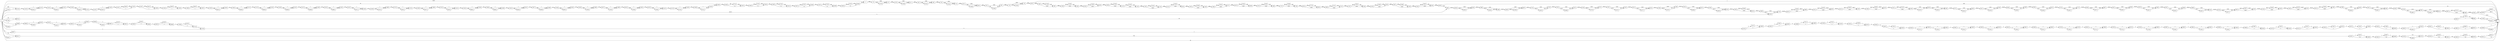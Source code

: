 digraph {
	graph [rankdir=LR]
	node [shape=rectangle]
	2 -> 83 [label=2869]
	83 -> 107 [label=2560]
	83 -> 47276 [label=309]
	107 -> 290 [label=2869]
	290 -> 311 [label=2560]
	290 -> 47296 [label=309]
	311 -> 455 [label=2869]
	455 -> 482 [label=2560]
	455 -> 47322 [label=309]
	482 -> 553 [label=2869]
	553 -> 574 [label=2560]
	553 -> 47342 [label=309]
	574 -> 601 [label=2869]
	601 -> 640 [label=2560]
	601 -> 47380 [label=309]
	640 -> 670 [label=2869]
	670 -> 691 [label=2560]
	670 -> 47400 [label=309]
	691 -> 724 [label=2869]
	724 -> 745 [label=2560]
	724 -> 47420 [label=309]
	745 -> 899 [label=2869]
	899 -> 1 [label=1]
	899 -> 969 [label=2868]
	969 -> 990 [label=2559]
	969 -> 47440 [label=309]
	990 -> 1038 [label=2868]
	1038 -> 1059 [label=2559]
	1038 -> 47460 [label=309]
	1059 -> 1062 [label=2868]
	1062 -> 1083 [label=2559]
	1062 -> 47480 [label=309]
	1083 -> 1098 [label=2868]
	1098 -> 1119 [label=2559]
	1098 -> 47500 [label=309]
	1119 -> 1140 [label=2559]
	1119 -> 47520 [label=309]
	1140 -> 1203 [label=2868]
	1203 -> 1224 [label=2559]
	1203 -> 47540 [label=309]
	1224 -> 1341 [label=2868]
	1341 -> 1362 [label=2559]
	1341 -> 47560 [label=309]
	1362 -> 1503 [label=2868]
	1503 -> 1548 [label=2559]
	1503 -> 47604 [label=309]
	1548 -> 1596 [label=2868]
	1596 -> 1617 [label=2559]
	1596 -> 47624 [label=309]
	1617 -> 1647 [label=2868]
	1647 -> 1668 [label=2559]
	1647 -> 47644 [label=309]
	1668 -> 1674 [label=2868]
	1674 -> 1698 [label=2559]
	1674 -> 47667 [label=309]
	1698 -> 1757 [label=2868]
	1757 -> 1789 [label=2559]
	1757 -> 47698 [label=309]
	1789 -> 2061 [label=2868]
	2061 -> 2082 [label=2559]
	2061 -> 47718 [label=309]
	2082 -> 2088 [label=2868]
	2088 -> 2122 [label=2559]
	2088 -> 47751 [label=309]
	2122 -> 2187 [label=2868]
	2187 -> 2238 [label=2559]
	2187 -> 47801 [label=309]
	2238 -> 2259 [label=2868]
	2259 -> 2304 [label=2559]
	2259 -> 47845 [label=309]
	2304 -> 2307 [label=2868]
	2307 -> 2328 [label=2559]
	2307 -> 47865 [label=309]
	2328 -> 2529 [label=2868]
	2529 -> 2562 [label=2559]
	2529 -> 47897 [label=309]
	2562 -> 2609 [label=2868]
	2609 -> 1 [label=309]
	2609 -> 2681 [label=2559]
	2681 -> 2805 [label=39132]
	2805 -> 2826 [label=2559]
	2805 -> 42610 [label=36573]
	2826 -> 2969 [label=39132]
	2969 -> 2990 [label=2559]
	2969 -> 42630 [label=36573]
	2990 -> 3066 [label=39132]
	3066 -> 3087 [label=2559]
	3066 -> 42650 [label=36573]
	3087 -> 3132 [label=39132]
	3132 -> 3153 [label=2559]
	3132 -> 42670 [label=36573]
	3153 -> 3192 [label=39132]
	3192 -> 3213 [label=2559]
	3192 -> 42690 [label=36573]
	3213 -> 3236 [label=39132]
	3236 -> 3257 [label=2559]
	3236 -> 42710 [label=36573]
	3257 -> 3267 [label=39132]
	3267 -> 3315 [label=2559]
	3267 -> 42757 [label=36573]
	3315 -> 3321 [label=39132]
	3321 -> 3342 [label=2559]
	3321 -> 42777 [label=36573]
	3342 -> 3384 [label=39132]
	3384 -> 3405 [label=2559]
	3384 -> 42797 [label=36573]
	3405 -> 3414 [label=39132]
	3414 -> 3474 [label=2559]
	3414 -> 42856 [label=36573]
	3474 -> 3495 [label=39132]
	3495 -> 3518 [label=2559]
	3495 -> 42878 [label=36573]
	3518 -> 3549 [label=39132]
	3549 -> 3576 [label=2559]
	3549 -> 42904 [label=36573]
	3576 -> 3699 [label=39132]
	3699 -> 3734 [label=2559]
	3699 -> 42919 [label=36573]
	3734 -> 3847 [label=39136]
	3847 -> 3868 [label=2563]
	3847 -> 42958 [label=36573]
	3868 -> 4072 [label=39136]
	4072 -> 4093 [label=2559]
	4072 -> 42978 [label=36577]
	4093 -> 4101 [label=39136]
	4101 -> 4159 [label=2559]
	4101 -> 43035 [label=36577]
	4159 -> 4188 [label=39136]
	4188 -> 4218 [label=2559]
	4188 -> 43064 [label=36577]
	4218 -> 4221 [label=39136]
	4221 -> 4293 [label=2559]
	4221 -> 43135 [label=36577]
	4293 -> 4326 [label=2559]
	4293 -> 43167 [label=36577]
	4326 -> 4362 [label=2559]
	4326 -> 43202 [label=36577]
	4362 -> 4371 [label=39136]
	4371 -> 4392 [label=2559]
	4371 -> 43222 [label=36577]
	4392 -> 4527 [label=39136]
	4527 -> 4559 [label=2559]
	4527 -> 43253 [label=36577]
	4559 -> 4566 [label=39136]
	4566 -> 4596 [label=2559]
	4566 -> 43282 [label=36577]
	4596 -> 4654 [label=39136]
	4654 -> 4675 [label=2559]
	4654 -> 43303 [label=36577]
	4675 -> 4718 [label=39136]
	4718 -> 4773 [label=2559]
	4718 -> 43357 [label=36577]
	4773 -> 4836 [label=39136]
	4836 -> 4857 [label=2559]
	4836 -> 43377 [label=36577]
	4857 -> 4872 [label=39136]
	4872 -> 4893 [label=2559]
	4872 -> 43397 [label=36577]
	4893 -> 4923 [label=39136]
	4923 -> 4944 [label=2559]
	4923 -> 43417 [label=36577]
	4944 -> 4947 [label=39136]
	4947 -> 4968 [label=2559]
	4947 -> 43437 [label=36577]
	4968 -> 4998 [label=39136]
	4998 -> 5019 [label=2559]
	4998 -> 43457 [label=36577]
	5019 -> 5034 [label=39136]
	5034 -> 5055 [label=2559]
	5034 -> 43477 [label=36577]
	5055 -> 5076 [label=2559]
	5055 -> 43497 [label=36577]
	5076 -> 5100 [label=39136]
	5100 -> 5160 [label=2559]
	5100 -> 43556 [label=36577]
	5160 -> 5199 [label=39136]
	5199 -> 5220 [label=2559]
	5199 -> 43576 [label=36577]
	5220 -> 5361 [label=39136]
	5361 -> 5382 [label=2559]
	5361 -> 43596 [label=36577]
	5382 -> 5388 [label=39136]
	5388 -> 5409 [label=2559]
	5388 -> 43616 [label=36577]
	5409 -> 5451 [label=39136]
	5451 -> 5483 [label=2559]
	5451 -> 43647 [label=36577]
	5483 -> 5560 [label=39136]
	5560 -> 1 [label=40]
	5560 -> 5780 [label=39096]
	5780 -> 5801 [label=2519]
	5780 -> 43667 [label=36577]
	5801 -> 5822 [label=2519]
	5801 -> 43687 [label=36577]
	5822 -> 5867 [label=39096]
	5867 -> 5896 [label=2519]
	5867 -> 43715 [label=36577]
	5896 -> 5982 [label=39096]
	5982 -> 1 [label=2519]
	5982 -> 46393 [label=36577]
	7640 -> 7641 [label=1]
	7641 -> 8839 [label=50]
	8839 -> 8860 [label=1]
	8839 -> 17964 [label=49]
	8860 -> 11963 [label=50]
	11963 -> 1 [label=1]
	11963 -> 19622 [label=49]
	17964 -> 8860 [label=49]
	19622 -> 1 [label=49]
	21332 -> 21333 [label=1]
	21333 -> 21453 [label=310]
	21453 -> 21474 [label=1]
	21453 -> 46413 [label=309]
	21474 -> 21501 [label=310]
	21501 -> 21522 [label=1]
	21501 -> 46433 [label=309]
	21522 -> 21549 [label=310]
	21549 -> 21570 [label=1]
	21549 -> 46453 [label=309]
	21570 -> 21597 [label=310]
	21597 -> 21618 [label=1]
	21597 -> 46473 [label=309]
	21618 -> 21657 [label=310]
	21657 -> 21678 [label=1]
	21657 -> 46493 [label=309]
	21678 -> 21837 [label=310]
	21837 -> 21858 [label=1]
	21837 -> 46513 [label=309]
	21858 -> 21943 [label=310]
	21943 -> 21964 [label=1]
	21943 -> 46533 [label=309]
	21964 -> 21986 [label=310]
	21986 -> 22007 [label=1]
	21986 -> 46553 [label=309]
	22007 -> 22029 [label=310]
	22029 -> 22050 [label=1]
	22029 -> 46573 [label=309]
	22050 -> 22092 [label=310]
	22092 -> 22113 [label=1]
	22092 -> 46593 [label=309]
	22113 -> 22179 [label=310]
	22179 -> 22203 [label=1]
	22179 -> 46616 [label=309]
	22203 -> 22209 [label=310]
	22209 -> 22233 [label=1]
	22209 -> 46639 [label=309]
	22233 -> 22275 [label=310]
	22275 -> 22296 [label=1]
	22275 -> 46659 [label=309]
	22296 -> 22322 [label=310]
	22322 -> 22355 [label=1]
	22322 -> 46691 [label=309]
	22355 -> 22437 [label=310]
	22437 -> 22458 [label=1]
	22437 -> 46711 [label=309]
	22458 -> 22659 [label=310]
	22659 -> 22680 [label=1]
	22659 -> 46731 [label=309]
	22680 -> 22722 [label=310]
	22722 -> 22743 [label=1]
	22722 -> 46751 [label=309]
	22743 -> 22839 [label=310]
	22839 -> 22860 [label=1]
	22839 -> 46771 [label=309]
	22860 -> 23132 [label=310]
	23132 -> 23153 [label=1]
	23132 -> 46791 [label=309]
	23153 -> 23343 [label=310]
	23343 -> 23364 [label=1]
	23343 -> 46811 [label=309]
	23364 -> 23368 [label=310]
	23368 -> 23389 [label=1]
	23368 -> 46831 [label=309]
	23389 -> 23432 [label=310]
	23432 -> 23521 [label=1]
	23432 -> 46919 [label=309]
	23521 -> 23677 [label=310]
	23677 -> 23698 [label=1]
	23677 -> 46939 [label=309]
	23698 -> 23789 [label=310]
	23789 -> 23824 [label=1]
	23789 -> 46973 [label=309]
	23824 -> 23935 [label=310]
	23935 -> 23968 [label=1]
	23935 -> 47005 [label=309]
	23968 -> 23977 [label=310]
	23977 -> 23998 [label=1]
	23977 -> 47025 [label=309]
	23998 -> 24013 [label=310]
	24013 -> 24034 [label=1]
	24013 -> 47045 [label=309]
	24034 -> 24073 [label=310]
	24073 -> 24110 [label=1]
	24073 -> 47081 [label=309]
	24110 -> 24178 [label=310]
	24178 -> 24199 [label=1]
	24178 -> 47101 [label=309]
	24199 -> 24208 [label=310]
	24208 -> 24229 [label=1]
	24208 -> 47121 [label=309]
	24229 -> 24284 [label=310]
	24284 -> 24294 [label=350]
	24294 -> 24315 [label=41]
	24294 -> 47141 [label=309]
	24315 -> 24403 [label=350]
	24403 -> 24424 [label=41]
	24403 -> 47161 [label=309]
	24424 -> 24493 [label=350]
	24493 -> 24514 [label=41]
	24493 -> 47181 [label=309]
	24514 -> 24547 [label=350]
	24547 -> 24568 [label=41]
	24547 -> 47201 [label=309]
	24568 -> 24574 [label=350]
	24574 -> 24598 [label=41]
	24574 -> 47224 [label=309]
	24598 -> 24634 [label=350]
	24634 -> 24664 [label=41]
	24634 -> 47253 [label=309]
	24664 -> 2 [label=350]
	24728 -> 24752 [label=6]
	24752 -> 24809 [label=2]
	24752 -> 37471 [label=4]
	24809 -> 24824 [label=6]
	24824 -> 24845 [label=2]
	24824 -> 37491 [label=4]
	24845 -> 24968 [label=6]
	24968 -> 24989 [label=2]
	24968 -> 37511 [label=4]
	24989 -> 25208 [label=6]
	25208 -> 25229 [label=3]
	25208 -> 37531 [label=3]
	25229 -> 25355 [label=6]
	25355 -> 25376 [label=5]
	25355 -> 42590 [label=1]
	25376 -> 25642 [label=6]
	25642 -> 1 [label=1]
	25642 -> 26307 [label=5]
	26307 -> 26328 [label=2]
	26307 -> 37551 [label=3]
	26328 -> 26340 [label=5]
	26340 -> 26361 [label=2]
	26340 -> 37571 [label=3]
	26361 -> 26382 [label=2]
	26361 -> 37591 [label=3]
	26382 -> 26481 [label=5]
	26481 -> 26502 [label=2]
	26481 -> 37611 [label=3]
	26502 -> 26505 [label=5]
	26505 -> 26526 [label=2]
	26505 -> 37631 [label=3]
	26526 -> 26610 [label=5]
	26610 -> 26631 [label=2]
	26610 -> 37651 [label=3]
	26631 -> 26640 [label=5]
	26640 -> 26661 [label=2]
	26640 -> 37671 [label=3]
	26661 -> 26728 [label=5]
	26728 -> 26749 [label=2]
	26728 -> 37691 [label=3]
	26749 -> 26815 [label=5]
	26815 -> 26836 [label=2]
	26815 -> 37711 [label=3]
	26836 -> 28703 [label=5]
	28703 -> 28724 [label=2]
	28703 -> 37731 [label=3]
	28724 -> 28784 [label=5]
	28784 -> 28838 [label=2]
	28784 -> 37784 [label=3]
	28838 -> 28907 [label=5]
	28907 -> 28931 [label=2]
	28907 -> 37807 [label=3]
	28931 -> 28961 [label=5]
	28961 -> 29002 [label=2]
	28961 -> 37847 [label=3]
	29002 -> 29009 [label=5]
	29009 -> 29030 [label=2]
	29009 -> 37867 [label=3]
	29030 -> 29088 [label=5]
	29088 -> 29109 [label=2]
	29088 -> 37887 [label=3]
	29109 -> 29178 [label=5]
	29178 -> 29199 [label=2]
	29178 -> 37907 [label=3]
	29199 -> 29213 [label=5]
	29213 -> 29234 [label=2]
	29213 -> 37927 [label=3]
	29234 -> 29255 [label=5]
	29255 -> 29276 [label=2]
	29255 -> 37947 [label=3]
	29276 -> 29375 [label=5]
	29375 -> 29396 [label=2]
	29375 -> 37967 [label=3]
	29396 -> 29429 [label=5]
	29429 -> 29459 [label=2]
	29429 -> 37996 [label=3]
	29459 -> 29492 [label=5]
	29492 -> 29519 [label=2]
	29492 -> 38022 [label=3]
	29519 -> 29821 [label=5]
	29821 -> 29842 [label=2]
	29821 -> 38042 [label=3]
	29842 -> 29891 [label=5]
	29891 -> 29912 [label=2]
	29891 -> 38062 [label=3]
	29912 -> 29960 [label=5]
	29960 -> 1 [label=3]
	29960 -> 30686 [label=2]
	30686 -> 1 [label=2]
	36667 -> 1 [label=2]
	36668 -> 36684 [label=4]
	36684 -> 36705 [label=3]
	36684 -> 42400 [label=1]
	36705 -> 36762 [label=4]
	36762 -> 36786 [label=3]
	36762 -> 42423 [label=1]
	36786 -> 36822 [label=4]
	36822 -> 36843 [label=3]
	36822 -> 42443 [label=1]
	36843 -> 36846 [label=4]
	36846 -> 36867 [label=3]
	36846 -> 42463 [label=1]
	36867 -> 36915 [label=3]
	36867 -> 42510 [label=1]
	36915 -> 36948 [label=4]
	36948 -> 36969 [label=3]
	36948 -> 42530 [label=1]
	36969 -> 36978 [label=4]
	36978 -> 36999 [label=3]
	36978 -> 42550 [label=1]
	36999 -> 37089 [label=4]
	37089 -> 37110 [label=3]
	37089 -> 42570 [label=1]
	37110 -> 24728 [label=4]
	37471 -> 24809 [label=4]
	37491 -> 24845 [label=4]
	37511 -> 24989 [label=4]
	37531 -> 25229 [label=3]
	37551 -> 26328 [label=3]
	37571 -> 26361 [label=3]
	37591 -> 26382 [label=3]
	37611 -> 26502 [label=3]
	37631 -> 26526 [label=3]
	37651 -> 26631 [label=3]
	37671 -> 26661 [label=3]
	37691 -> 26749 [label=3]
	37711 -> 26836 [label=3]
	37731 -> 28724 [label=3]
	37784 -> 28838 [label=3]
	37807 -> 28931 [label=3]
	37847 -> 29002 [label=3]
	37867 -> 29030 [label=3]
	37887 -> 29109 [label=3]
	37907 -> 29199 [label=3]
	37927 -> 29234 [label=3]
	37947 -> 29276 [label=3]
	37967 -> 29396 [label=3]
	37996 -> 29459 [label=3]
	38022 -> 29519 [label=3]
	38042 -> 29842 [label=3]
	38062 -> 29912 [label=3]
	42380 -> 36668 [label=1]
	42400 -> 36705 [label=1]
	42423 -> 36786 [label=1]
	42443 -> 36843 [label=1]
	42463 -> 36867 [label=1]
	42510 -> 36915 [label=1]
	42530 -> 36969 [label=1]
	42550 -> 36999 [label=1]
	42570 -> 37110 [label=1]
	42590 -> 25376 [label=1]
	42610 -> 2826 [label=36573]
	42630 -> 2990 [label=36573]
	42650 -> 3087 [label=36573]
	42670 -> 3153 [label=36573]
	42690 -> 3213 [label=36573]
	42710 -> 3257 [label=36573]
	42757 -> 3315 [label=36573]
	42777 -> 3342 [label=36573]
	42797 -> 3405 [label=36573]
	42856 -> 3474 [label=36573]
	42878 -> 3518 [label=36573]
	42904 -> 3576 [label=36573]
	42919 -> 3734 [label=36577]
	42958 -> 3868 [label=36573]
	42978 -> 4093 [label=36577]
	43035 -> 4159 [label=36577]
	43064 -> 4218 [label=36577]
	43135 -> 4293 [label=36577]
	43167 -> 4326 [label=36577]
	43202 -> 4362 [label=36577]
	43222 -> 4392 [label=36577]
	43253 -> 4559 [label=36577]
	43282 -> 4596 [label=36577]
	43303 -> 4675 [label=36577]
	43357 -> 4773 [label=36577]
	43377 -> 4857 [label=36577]
	43397 -> 4893 [label=36577]
	43417 -> 4944 [label=36577]
	43437 -> 4968 [label=36577]
	43457 -> 5019 [label=36577]
	43477 -> 5055 [label=36577]
	43497 -> 5076 [label=36577]
	43556 -> 5160 [label=36577]
	43576 -> 5220 [label=36577]
	43596 -> 5382 [label=36577]
	43616 -> 5409 [label=36577]
	43647 -> 5483 [label=36577]
	43667 -> 5801 [label=36577]
	43687 -> 5822 [label=36577]
	43715 -> 5896 [label=36577]
	46393 -> 1 [label=36573]
	46393 -> 48930 [label=4]
	46413 -> 21474 [label=309]
	46433 -> 21522 [label=309]
	46453 -> 21570 [label=309]
	46473 -> 21618 [label=309]
	46493 -> 21678 [label=309]
	46513 -> 21858 [label=309]
	46533 -> 21964 [label=309]
	46553 -> 22007 [label=309]
	46573 -> 22050 [label=309]
	46593 -> 22113 [label=309]
	46616 -> 22203 [label=309]
	46639 -> 22233 [label=309]
	46659 -> 22296 [label=309]
	46691 -> 22355 [label=309]
	46711 -> 22458 [label=309]
	46731 -> 22680 [label=309]
	46751 -> 22743 [label=309]
	46771 -> 22860 [label=309]
	46791 -> 23153 [label=309]
	46811 -> 23364 [label=309]
	46831 -> 23389 [label=309]
	46919 -> 23521 [label=309]
	46939 -> 23698 [label=309]
	46973 -> 23824 [label=309]
	47005 -> 23968 [label=309]
	47025 -> 23998 [label=309]
	47045 -> 24034 [label=309]
	47081 -> 24110 [label=309]
	47101 -> 24199 [label=309]
	47121 -> 24229 [label=309]
	47141 -> 24315 [label=309]
	47161 -> 24424 [label=309]
	47181 -> 24514 [label=309]
	47201 -> 24568 [label=309]
	47224 -> 24598 [label=309]
	47253 -> 24664 [label=309]
	47276 -> 107 [label=309]
	47296 -> 311 [label=309]
	47322 -> 482 [label=309]
	47342 -> 574 [label=309]
	47380 -> 640 [label=309]
	47400 -> 691 [label=309]
	47420 -> 745 [label=309]
	47440 -> 990 [label=309]
	47460 -> 1059 [label=309]
	47480 -> 1083 [label=309]
	47500 -> 1119 [label=309]
	47520 -> 1140 [label=309]
	47540 -> 1224 [label=309]
	47560 -> 1362 [label=309]
	47604 -> 1548 [label=309]
	47624 -> 1617 [label=309]
	47644 -> 1668 [label=309]
	47667 -> 1698 [label=309]
	47698 -> 1789 [label=309]
	47718 -> 2082 [label=309]
	47751 -> 2122 [label=309]
	47801 -> 2238 [label=309]
	47845 -> 2304 [label=309]
	47865 -> 2328 [label=309]
	47897 -> 2562 [label=309]
	48930 -> 1 [label=4]
	54517 -> 54587 [label=726]
	54587 -> 54608 [label=725]
	54587 -> 54947 [label=1]
	54608 -> 54643 [label=726]
	54643 -> 54664 [label=725]
	54643 -> 54967 [label=1]
	54664 -> 54729 [label=726]
	54729 -> 54753 [label=725]
	54729 -> 54985 [label=1]
	54753 -> 54810 [label=726]
	54810 -> 54831 [label=725]
	54810 -> 55005 [label=1]
	54831 -> 54843 [label=726]
	54843 -> 54878 [label=725]
	54843 -> 55039 [label=1]
	54878 -> 54911 [label=726]
	54911 -> 1 [label=725]
	54911 -> 60614 [label=1]
	54927 -> 54517 [label=1]
	54947 -> 54608 [label=1]
	54967 -> 54664 [label=1]
	54985 -> 54753 [label=1]
	55005 -> 54831 [label=1]
	55039 -> 54878 [label=1]
	60614 -> 1 [label=1]
	0 -> 2 [label=2519]
	0 -> 7641 [label=49]
	0 -> 24284 [label=40]
	0 -> 36668 [label=3]
	0 -> 2681 [label=36573]
	0 -> 21333 [label=309]
	0 -> 42919 [label=4]
	0 -> 7640 [label=1]
	0 -> 1 [label=81]
	0 -> 21332 [label=1]
	0 -> 24728 [label=2]
	0 -> 36667 [label=2]
	0 -> 42380 [label=1]
	0 -> 54517 [label=725]
	0 -> 54927 [label=1]
}
